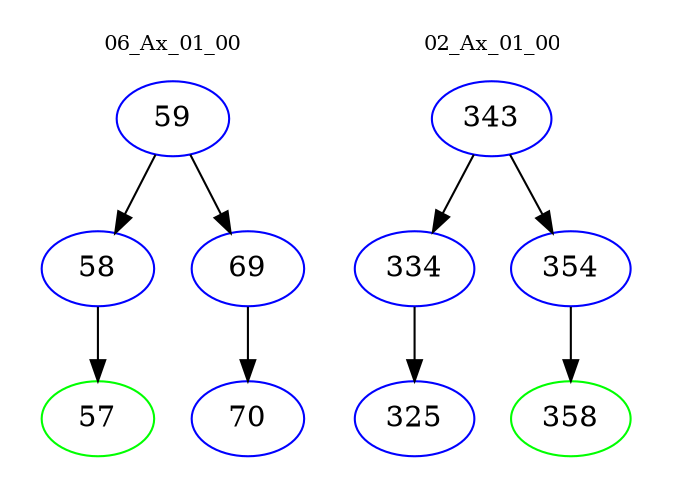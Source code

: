 digraph{
subgraph cluster_0 {
color = white
label = "06_Ax_01_00";
fontsize=10;
T0_59 [label="59", color="blue"]
T0_59 -> T0_58 [color="black"]
T0_58 [label="58", color="blue"]
T0_58 -> T0_57 [color="black"]
T0_57 [label="57", color="green"]
T0_59 -> T0_69 [color="black"]
T0_69 [label="69", color="blue"]
T0_69 -> T0_70 [color="black"]
T0_70 [label="70", color="blue"]
}
subgraph cluster_1 {
color = white
label = "02_Ax_01_00";
fontsize=10;
T1_343 [label="343", color="blue"]
T1_343 -> T1_334 [color="black"]
T1_334 [label="334", color="blue"]
T1_334 -> T1_325 [color="black"]
T1_325 [label="325", color="blue"]
T1_343 -> T1_354 [color="black"]
T1_354 [label="354", color="blue"]
T1_354 -> T1_358 [color="black"]
T1_358 [label="358", color="green"]
}
}
